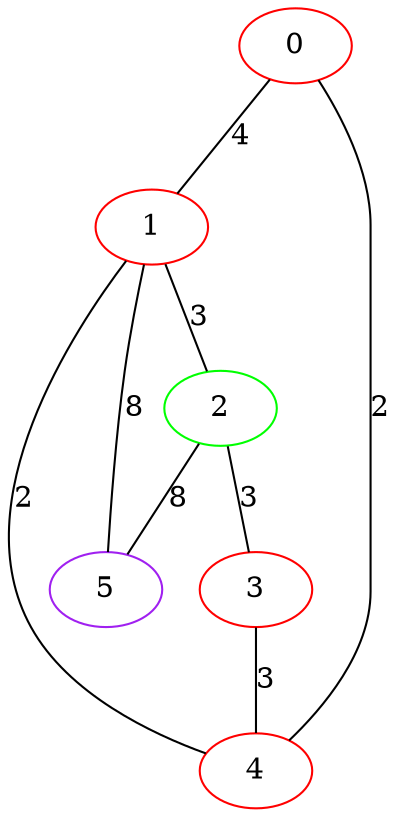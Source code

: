 graph "" {
0 [color=red, weight=1];
1 [color=red, weight=1];
2 [color=green, weight=2];
3 [color=red, weight=1];
4 [color=red, weight=1];
5 [color=purple, weight=4];
0 -- 1  [key=0, label=4];
0 -- 4  [key=0, label=2];
1 -- 2  [key=0, label=3];
1 -- 4  [key=0, label=2];
1 -- 5  [key=0, label=8];
2 -- 3  [key=0, label=3];
2 -- 5  [key=0, label=8];
3 -- 4  [key=0, label=3];
}

